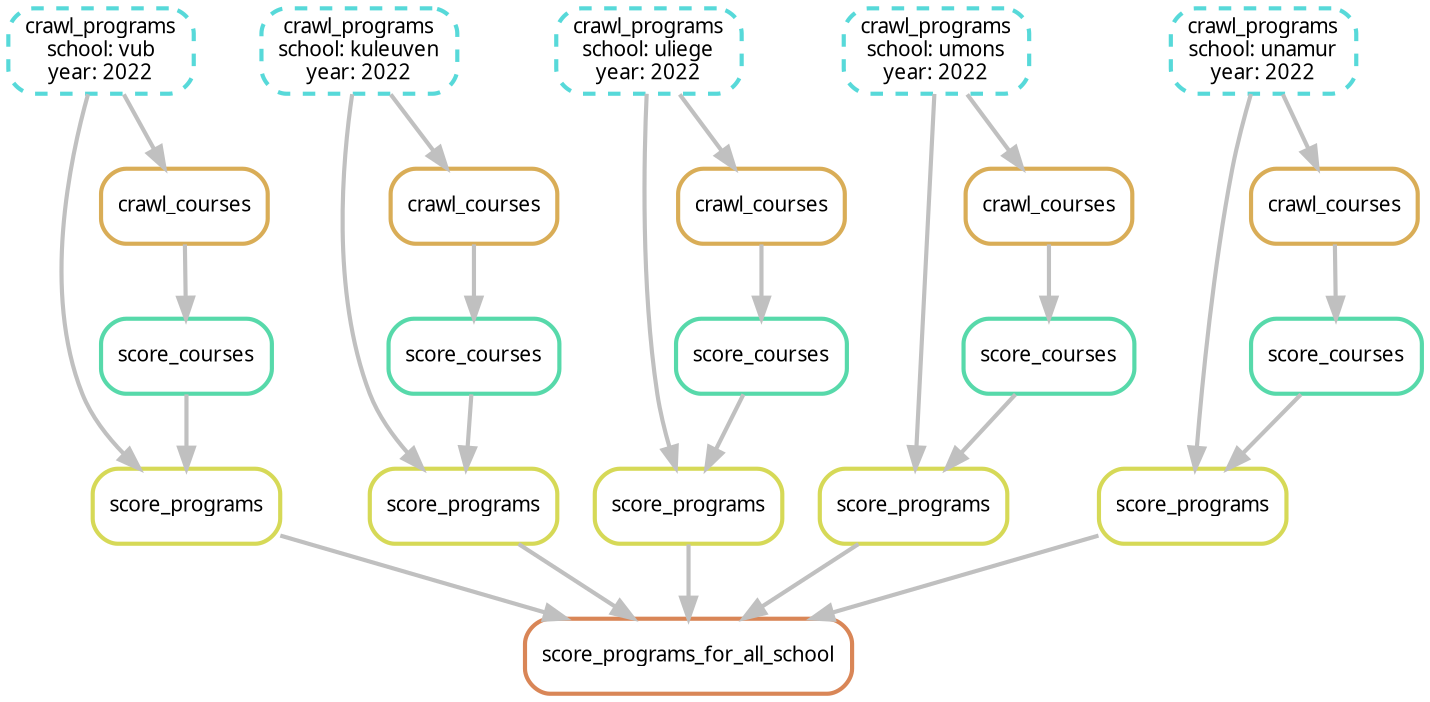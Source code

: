 digraph snakemake_dag {
    graph[bgcolor=white, margin=0];
    node[shape=box, style=rounded, fontname=sans,                 fontsize=10, penwidth=2];
    edge[penwidth=2, color=grey];
	0[label = "score_programs_for_all_school", color = "0.06 0.6 0.85", style="rounded"];
	1[label = "score_programs", color = "0.17 0.6 0.85", style="rounded"];
	2[label = "crawl_programs\nschool: vub\nyear: 2022", color = "0.50 0.6 0.85", style="rounded,dashed"];
	3[label = "score_courses", color = "0.44 0.6 0.85", style="rounded"];
	4[label = "crawl_courses", color = "0.11 0.6 0.85", style="rounded"];
	5[label = "score_programs", color = "0.17 0.6 0.85", style="rounded"];
	6[label = "crawl_programs\nschool: kuleuven\nyear: 2022", color = "0.50 0.6 0.85", style="rounded,dashed"];
	7[label = "score_courses", color = "0.44 0.6 0.85", style="rounded"];
	8[label = "crawl_courses", color = "0.11 0.6 0.85", style="rounded"];
	9[label = "score_programs", color = "0.17 0.6 0.85", style="rounded"];
	10[label = "crawl_programs\nschool: uliege\nyear: 2022", color = "0.50 0.6 0.85", style="rounded,dashed"];
	11[label = "score_courses", color = "0.44 0.6 0.85", style="rounded"];
	12[label = "crawl_courses", color = "0.11 0.6 0.85", style="rounded"];
	13[label = "score_programs", color = "0.17 0.6 0.85", style="rounded"];
	14[label = "crawl_programs\nschool: umons\nyear: 2022", color = "0.50 0.6 0.85", style="rounded,dashed"];
	15[label = "score_courses", color = "0.44 0.6 0.85", style="rounded"];
	16[label = "crawl_courses", color = "0.11 0.6 0.85", style="rounded"];
	17[label = "score_programs", color = "0.17 0.6 0.85", style="rounded"];
	18[label = "crawl_programs\nschool: unamur\nyear: 2022", color = "0.50 0.6 0.85", style="rounded,dashed"];
	19[label = "score_courses", color = "0.44 0.6 0.85", style="rounded"];
	20[label = "crawl_courses", color = "0.11 0.6 0.85", style="rounded"];
	1 -> 0
	5 -> 0
	9 -> 0
	13 -> 0
	17 -> 0
	2 -> 1
	3 -> 1
	4 -> 3
	2 -> 4
	6 -> 5
	7 -> 5
	8 -> 7
	6 -> 8
	10 -> 9
	11 -> 9
	12 -> 11
	10 -> 12
	14 -> 13
	15 -> 13
	16 -> 15
	14 -> 16
	18 -> 17
	19 -> 17
	20 -> 19
	18 -> 20
}            
